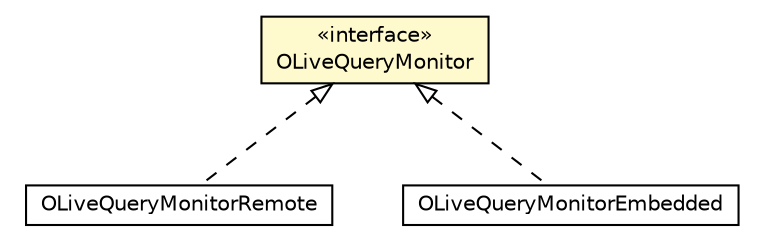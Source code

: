 #!/usr/local/bin/dot
#
# Class diagram 
# Generated by UMLGraph version R5_6-24-gf6e263 (http://www.umlgraph.org/)
#

digraph G {
	edge [fontname="Helvetica",fontsize=10,labelfontname="Helvetica",labelfontsize=10];
	node [fontname="Helvetica",fontsize=10,shape=plaintext];
	nodesep=0.25;
	ranksep=0.5;
	// com.orientechnologies.orient.core.db.OLiveQueryMonitor
	c4394388 [label=<<table title="com.orientechnologies.orient.core.db.OLiveQueryMonitor" border="0" cellborder="1" cellspacing="0" cellpadding="2" port="p" bgcolor="lemonChiffon" href="./OLiveQueryMonitor.html">
		<tr><td><table border="0" cellspacing="0" cellpadding="1">
<tr><td align="center" balign="center"> &#171;interface&#187; </td></tr>
<tr><td align="center" balign="center"> OLiveQueryMonitor </td></tr>
		</table></td></tr>
		</table>>, URL="./OLiveQueryMonitor.html", fontname="Helvetica", fontcolor="black", fontsize=10.0];
	// com.orientechnologies.orient.core.db.document.OLiveQueryMonitorRemote
	c4394476 [label=<<table title="com.orientechnologies.orient.core.db.document.OLiveQueryMonitorRemote" border="0" cellborder="1" cellspacing="0" cellpadding="2" port="p" href="./document/OLiveQueryMonitorRemote.html">
		<tr><td><table border="0" cellspacing="0" cellpadding="1">
<tr><td align="center" balign="center"> OLiveQueryMonitorRemote </td></tr>
		</table></td></tr>
		</table>>, URL="./document/OLiveQueryMonitorRemote.html", fontname="Helvetica", fontcolor="black", fontsize=10.0];
	// com.orientechnologies.orient.core.query.live.OLiveQueryMonitorEmbedded
	c4395956 [label=<<table title="com.orientechnologies.orient.core.query.live.OLiveQueryMonitorEmbedded" border="0" cellborder="1" cellspacing="0" cellpadding="2" port="p" href="../query/live/OLiveQueryMonitorEmbedded.html">
		<tr><td><table border="0" cellspacing="0" cellpadding="1">
<tr><td align="center" balign="center"> OLiveQueryMonitorEmbedded </td></tr>
		</table></td></tr>
		</table>>, URL="../query/live/OLiveQueryMonitorEmbedded.html", fontname="Helvetica", fontcolor="black", fontsize=10.0];
	//com.orientechnologies.orient.core.db.document.OLiveQueryMonitorRemote implements com.orientechnologies.orient.core.db.OLiveQueryMonitor
	c4394388:p -> c4394476:p [dir=back,arrowtail=empty,style=dashed];
	//com.orientechnologies.orient.core.query.live.OLiveQueryMonitorEmbedded implements com.orientechnologies.orient.core.db.OLiveQueryMonitor
	c4394388:p -> c4395956:p [dir=back,arrowtail=empty,style=dashed];
}

